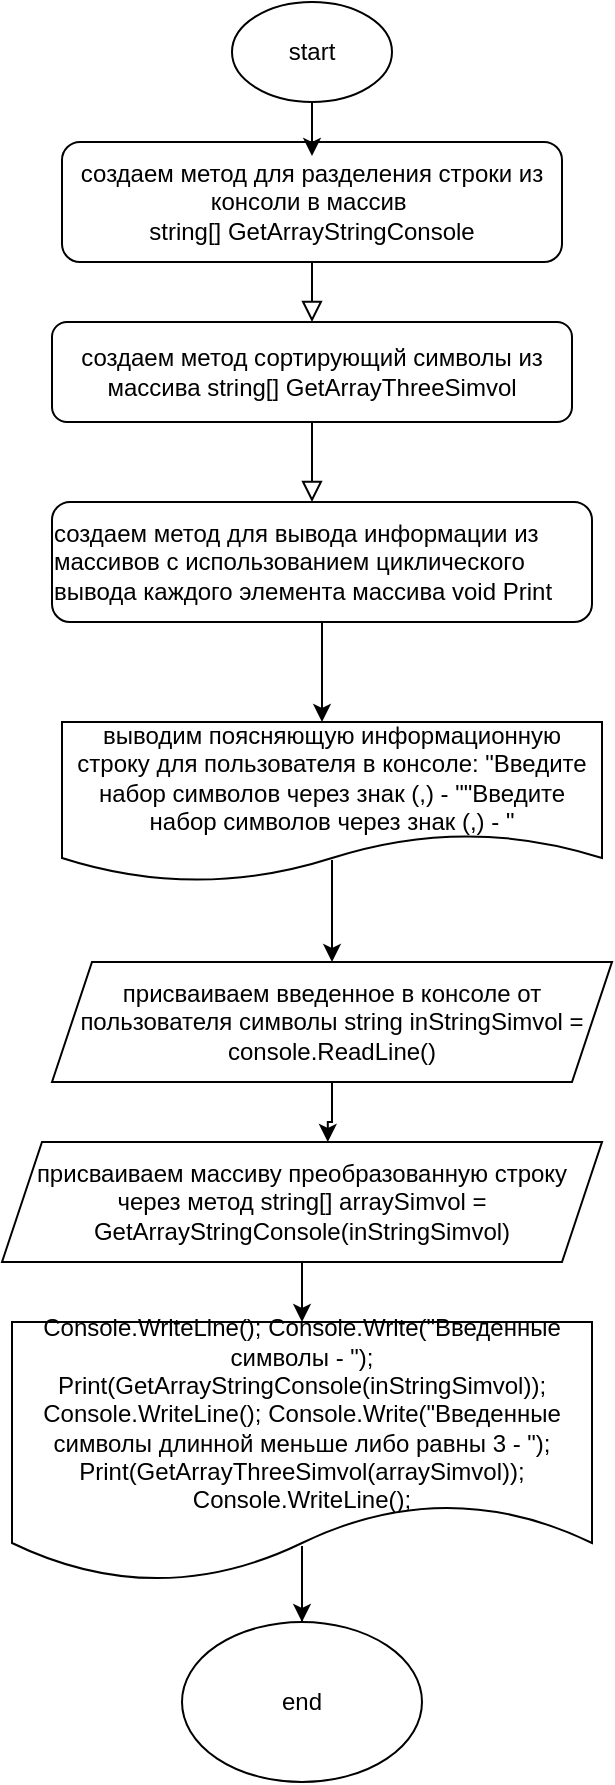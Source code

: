 <mxfile version="24.4.4" type="github">
  <diagram id="C5RBs43oDa-KdzZeNtuy" name="Page-1">
    <mxGraphModel dx="879" dy="459" grid="1" gridSize="10" guides="1" tooltips="1" connect="1" arrows="1" fold="1" page="1" pageScale="1" pageWidth="827" pageHeight="1169" math="0" shadow="0">
      <root>
        <mxCell id="WIyWlLk6GJQsqaUBKTNV-0" />
        <mxCell id="WIyWlLk6GJQsqaUBKTNV-1" parent="WIyWlLk6GJQsqaUBKTNV-0" />
        <mxCell id="WIyWlLk6GJQsqaUBKTNV-2" value="" style="rounded=0;html=1;jettySize=auto;orthogonalLoop=1;fontSize=11;endArrow=block;endFill=0;endSize=8;strokeWidth=1;shadow=0;labelBackgroundColor=none;edgeStyle=orthogonalEdgeStyle;" parent="WIyWlLk6GJQsqaUBKTNV-1" source="iOp2GGPyRkkpK_n_pP4N-5" edge="1">
          <mxGeometry relative="1" as="geometry">
            <mxPoint x="220" y="190" as="targetPoint" />
          </mxGeometry>
        </mxCell>
        <mxCell id="WIyWlLk6GJQsqaUBKTNV-3" value="&lt;p style=&quot;margin: 0cm 0cm 0.0pt;&quot; class=&quot;MsoNormal&quot;&gt;&lt;span lang=&quot;EN-US&quot;&gt;&lt;font style=&quot;font-size: 12px;&quot; face=&quot;Helvetica&quot;&gt;создаем метод для разделения строки из консоли в массив&amp;nbsp;&lt;/font&gt;&lt;/span&gt;&lt;/p&gt;&lt;p style=&quot;margin: 0cm 0cm 0.0pt;&quot; class=&quot;MsoNormal&quot;&gt;&lt;span lang=&quot;EN-US&quot;&gt;&lt;font style=&quot;font-size: 12px;&quot; face=&quot;Helvetica&quot;&gt;string[] GetArrayStringConsole&lt;/font&gt;&lt;/span&gt;&lt;/p&gt;" style="rounded=1;whiteSpace=wrap;html=1;fontSize=12;glass=0;strokeWidth=1;shadow=0;" parent="WIyWlLk6GJQsqaUBKTNV-1" vertex="1">
          <mxGeometry x="95" y="70" width="250" height="60" as="geometry" />
        </mxCell>
        <mxCell id="WIyWlLk6GJQsqaUBKTNV-4" value="" style="rounded=0;html=1;jettySize=auto;orthogonalLoop=1;fontSize=11;endArrow=block;endFill=0;endSize=8;strokeWidth=1;shadow=0;labelBackgroundColor=none;edgeStyle=orthogonalEdgeStyle;exitX=0.5;exitY=1;exitDx=0;exitDy=0;" parent="WIyWlLk6GJQsqaUBKTNV-1" source="iOp2GGPyRkkpK_n_pP4N-5" edge="1">
          <mxGeometry y="20" relative="1" as="geometry">
            <mxPoint as="offset" />
            <mxPoint x="220" y="270" as="sourcePoint" />
            <mxPoint x="220" y="250" as="targetPoint" />
          </mxGeometry>
        </mxCell>
        <mxCell id="iOp2GGPyRkkpK_n_pP4N-1" value="start" style="ellipse;whiteSpace=wrap;html=1;" vertex="1" parent="WIyWlLk6GJQsqaUBKTNV-1">
          <mxGeometry x="180" width="80" height="50" as="geometry" />
        </mxCell>
        <mxCell id="iOp2GGPyRkkpK_n_pP4N-4" style="edgeStyle=orthogonalEdgeStyle;rounded=0;orthogonalLoop=1;jettySize=auto;html=1;exitX=0.5;exitY=1;exitDx=0;exitDy=0;" edge="1" parent="WIyWlLk6GJQsqaUBKTNV-1" source="iOp2GGPyRkkpK_n_pP4N-1">
          <mxGeometry relative="1" as="geometry">
            <mxPoint x="220" y="77" as="targetPoint" />
            <Array as="points">
              <mxPoint x="220" y="77" />
            </Array>
          </mxGeometry>
        </mxCell>
        <mxCell id="iOp2GGPyRkkpK_n_pP4N-13" style="edgeStyle=orthogonalEdgeStyle;rounded=0;orthogonalLoop=1;jettySize=auto;html=1;" edge="1" parent="WIyWlLk6GJQsqaUBKTNV-1" source="iOp2GGPyRkkpK_n_pP4N-6">
          <mxGeometry relative="1" as="geometry">
            <mxPoint x="225" y="360" as="targetPoint" />
          </mxGeometry>
        </mxCell>
        <mxCell id="iOp2GGPyRkkpK_n_pP4N-6" value="&lt;p style=&quot;margin: 0cm 0cm 0.0pt; caret-color: rgb(0, 0, 0); color: rgb(0, 0, 0); font-style: normal; font-variant-caps: normal; font-weight: normal; letter-spacing: normal; text-align: start; text-indent: 0px; text-transform: none; white-space: normal; word-spacing: 0px; -webkit-text-stroke-width: 0px; text-decoration: none;&quot; class=&quot;MsoNormal&quot;&gt;&lt;span lang=&quot;EN-US&quot;&gt;&lt;font style=&quot;font-size: 12px;&quot; face=&quot;Helvetica&quot;&gt;создаем метод для вывода информации из массивов с использованием циклического вывода каждого элемента массива void Print&lt;/font&gt;&lt;/span&gt;&lt;/p&gt;" style="rounded=1;whiteSpace=wrap;html=1;" vertex="1" parent="WIyWlLk6GJQsqaUBKTNV-1">
          <mxGeometry x="90" y="250" width="270" height="60" as="geometry" />
        </mxCell>
        <mxCell id="iOp2GGPyRkkpK_n_pP4N-8" value="" style="rounded=0;html=1;jettySize=auto;orthogonalLoop=1;fontSize=11;endArrow=block;endFill=0;endSize=8;strokeWidth=1;shadow=0;labelBackgroundColor=none;edgeStyle=orthogonalEdgeStyle;" edge="1" parent="WIyWlLk6GJQsqaUBKTNV-1" source="WIyWlLk6GJQsqaUBKTNV-3" target="iOp2GGPyRkkpK_n_pP4N-5">
          <mxGeometry relative="1" as="geometry">
            <mxPoint x="220" y="130" as="sourcePoint" />
            <mxPoint x="220" y="190" as="targetPoint" />
          </mxGeometry>
        </mxCell>
        <mxCell id="iOp2GGPyRkkpK_n_pP4N-5" value="&lt;p style=&quot;margin: 0cm 0cm 0.0pt; caret-color: rgb(0, 0, 0); color: rgb(0, 0, 0); font-style: normal; font-variant-caps: normal; font-weight: normal; letter-spacing: normal; text-indent: 0px; text-transform: none; white-space: normal; word-spacing: 0px; -webkit-text-stroke-width: 0px; text-decoration: none;&quot; class=&quot;MsoNormal&quot;&gt;&lt;span lang=&quot;EN-US&quot;&gt;&lt;font style=&quot;font-size: 12px;&quot; face=&quot;Helvetica&quot;&gt;создаем метод сортирующий символы из массива string[] GetArrayThreeSimvol&lt;/font&gt;&lt;/span&gt;&lt;/p&gt;" style="rounded=1;whiteSpace=wrap;html=1;align=center;" vertex="1" parent="WIyWlLk6GJQsqaUBKTNV-1">
          <mxGeometry x="90" y="160" width="260" height="50" as="geometry" />
        </mxCell>
        <mxCell id="iOp2GGPyRkkpK_n_pP4N-18" value="" style="edgeStyle=orthogonalEdgeStyle;rounded=0;orthogonalLoop=1;jettySize=auto;html=1;exitX=0.5;exitY=0.863;exitDx=0;exitDy=0;exitPerimeter=0;" edge="1" parent="WIyWlLk6GJQsqaUBKTNV-1" source="iOp2GGPyRkkpK_n_pP4N-11" target="iOp2GGPyRkkpK_n_pP4N-16">
          <mxGeometry relative="1" as="geometry" />
        </mxCell>
        <mxCell id="iOp2GGPyRkkpK_n_pP4N-11" value="&lt;p style=&quot;margin: 0cm 0cm 0.0pt; caret-color: rgb(0, 0, 0); color: rgb(0, 0, 0); font-style: normal; font-variant-caps: normal; font-weight: normal; letter-spacing: normal; text-indent: 0px; text-transform: none; white-space: normal; word-spacing: 0px; -webkit-text-stroke-width: 0px; text-decoration: none;&quot; class=&quot;MsoNormal&quot;&gt;&lt;span lang=&quot;EN-US&quot;&gt;&lt;font face=&quot;Helvetica&quot; style=&quot;font-size: 12px;&quot;&gt;выводим поясняющую информационную строку для пользователя в консоле: &quot;Введите набор символов через знак (,) - &quot;&quot;Введите набор символов через знак (,) - &quot;&lt;/font&gt;&lt;/span&gt;&lt;/p&gt;" style="shape=document;whiteSpace=wrap;html=1;boundedLbl=1;align=center;" vertex="1" parent="WIyWlLk6GJQsqaUBKTNV-1">
          <mxGeometry x="95" y="360" width="270" height="80" as="geometry" />
        </mxCell>
        <mxCell id="iOp2GGPyRkkpK_n_pP4N-19" value="" style="edgeStyle=orthogonalEdgeStyle;rounded=0;orthogonalLoop=1;jettySize=auto;html=1;entryX=0.543;entryY=0;entryDx=0;entryDy=0;entryPerimeter=0;" edge="1" parent="WIyWlLk6GJQsqaUBKTNV-1" source="iOp2GGPyRkkpK_n_pP4N-16" target="iOp2GGPyRkkpK_n_pP4N-17">
          <mxGeometry relative="1" as="geometry" />
        </mxCell>
        <mxCell id="iOp2GGPyRkkpK_n_pP4N-16" value="&lt;p style=&quot;margin: 0cm 0cm 0.0pt; caret-color: rgb(0, 0, 0); color: rgb(0, 0, 0); font-style: normal; font-variant-caps: normal; font-weight: normal; letter-spacing: normal; text-indent: 0px; text-transform: none; white-space: normal; word-spacing: 0px; -webkit-text-stroke-width: 0px; text-decoration: none;&quot; class=&quot;MsoNormal&quot;&gt;&lt;span lang=&quot;EN-US&quot;&gt;&lt;font face=&quot;Helvetica&quot; style=&quot;font-size: 12px;&quot;&gt;присваиваем введенное в консоле от пользователя символы string inStringSimvol = console.ReadLine()&lt;/font&gt;&lt;/span&gt;&lt;/p&gt;" style="shape=parallelogram;perimeter=parallelogramPerimeter;whiteSpace=wrap;html=1;fixedSize=1;align=center;" vertex="1" parent="WIyWlLk6GJQsqaUBKTNV-1">
          <mxGeometry x="90" y="480" width="280" height="60" as="geometry" />
        </mxCell>
        <mxCell id="iOp2GGPyRkkpK_n_pP4N-22" value="" style="edgeStyle=orthogonalEdgeStyle;rounded=0;orthogonalLoop=1;jettySize=auto;html=1;" edge="1" parent="WIyWlLk6GJQsqaUBKTNV-1" source="iOp2GGPyRkkpK_n_pP4N-17" target="iOp2GGPyRkkpK_n_pP4N-21">
          <mxGeometry relative="1" as="geometry" />
        </mxCell>
        <mxCell id="iOp2GGPyRkkpK_n_pP4N-17" value="&lt;p style=&quot;margin: 0cm 0cm 0.0pt; caret-color: rgb(0, 0, 0); color: rgb(0, 0, 0); font-style: normal; font-variant-caps: normal; font-weight: normal; letter-spacing: normal; text-indent: 0px; text-transform: none; white-space: normal; word-spacing: 0px; -webkit-text-stroke-width: 0px; text-decoration: none;&quot; class=&quot;MsoNormal&quot;&gt;&lt;span lang=&quot;EN-US&quot;&gt;&lt;font face=&quot;Helvetica&quot; style=&quot;font-size: 12px;&quot;&gt;присваиваем массиву преобразованную строку через метод string[] arraySimvol = GetArrayStringConsole(inStringSimvol)&lt;/font&gt;&lt;/span&gt;&lt;/p&gt;" style="shape=parallelogram;perimeter=parallelogramPerimeter;whiteSpace=wrap;html=1;fixedSize=1;" vertex="1" parent="WIyWlLk6GJQsqaUBKTNV-1">
          <mxGeometry x="65" y="570" width="300" height="60" as="geometry" />
        </mxCell>
        <mxCell id="iOp2GGPyRkkpK_n_pP4N-24" value="" style="edgeStyle=orthogonalEdgeStyle;rounded=0;orthogonalLoop=1;jettySize=auto;html=1;exitX=0.5;exitY=0.862;exitDx=0;exitDy=0;exitPerimeter=0;" edge="1" parent="WIyWlLk6GJQsqaUBKTNV-1" source="iOp2GGPyRkkpK_n_pP4N-21" target="iOp2GGPyRkkpK_n_pP4N-23">
          <mxGeometry relative="1" as="geometry" />
        </mxCell>
        <mxCell id="iOp2GGPyRkkpK_n_pP4N-21" value="&lt;p style=&quot;margin: 0cm 0cm 0.0pt; caret-color: rgb(0, 0, 0); color: rgb(0, 0, 0); font-style: normal; font-variant-caps: normal; font-weight: normal; letter-spacing: normal; text-indent: 0px; text-transform: none; white-space: normal; word-spacing: 0px; -webkit-text-stroke-width: 0px; text-decoration: none;&quot; class=&quot;MsoNormal&quot;&gt;&lt;span lang=&quot;EN-US&quot;&gt;&lt;font face=&quot;Helvetica&quot; style=&quot;font-size: 12px;&quot;&gt;Console.WriteLine(); Console.Write(&quot;Введенные символы - &quot;); Print(GetArrayStringConsole(inStringSimvol)); Console.WriteLine(); Console.Write(&quot;Введенные символы длинной меньше либо равны 3 - &quot;); Print(GetArrayThreeSimvol(arraySimvol)); Console.WriteLine();&lt;/font&gt;&lt;/span&gt;&lt;/p&gt;" style="shape=document;whiteSpace=wrap;html=1;boundedLbl=1;align=center;" vertex="1" parent="WIyWlLk6GJQsqaUBKTNV-1">
          <mxGeometry x="70" y="660" width="290" height="130" as="geometry" />
        </mxCell>
        <mxCell id="iOp2GGPyRkkpK_n_pP4N-23" value="end" style="ellipse;whiteSpace=wrap;html=1;" vertex="1" parent="WIyWlLk6GJQsqaUBKTNV-1">
          <mxGeometry x="155" y="810" width="120" height="80" as="geometry" />
        </mxCell>
      </root>
    </mxGraphModel>
  </diagram>
</mxfile>

